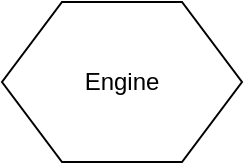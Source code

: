 <mxfile version="12.1.3" type="github" pages="1"><diagram id="h_XUbEKCmkW8W2LHRUkl" name="Page-1"><mxGraphModel dx="169" dy="466" grid="1" gridSize="10" guides="1" tooltips="1" connect="1" arrows="1" fold="1" page="1" pageScale="1" pageWidth="827" pageHeight="1169" math="0" shadow="0"><root><mxCell id="0"/><mxCell id="1" parent="0"/><mxCell id="8oq9mYwUMS7XH21btV9J-1" value="Engine" style="shape=hexagon;perimeter=hexagonPerimeter2;whiteSpace=wrap;html=1;" vertex="1" parent="1"><mxGeometry x="30" y="170" width="120" height="80" as="geometry"/></mxCell></root></mxGraphModel></diagram></mxfile>